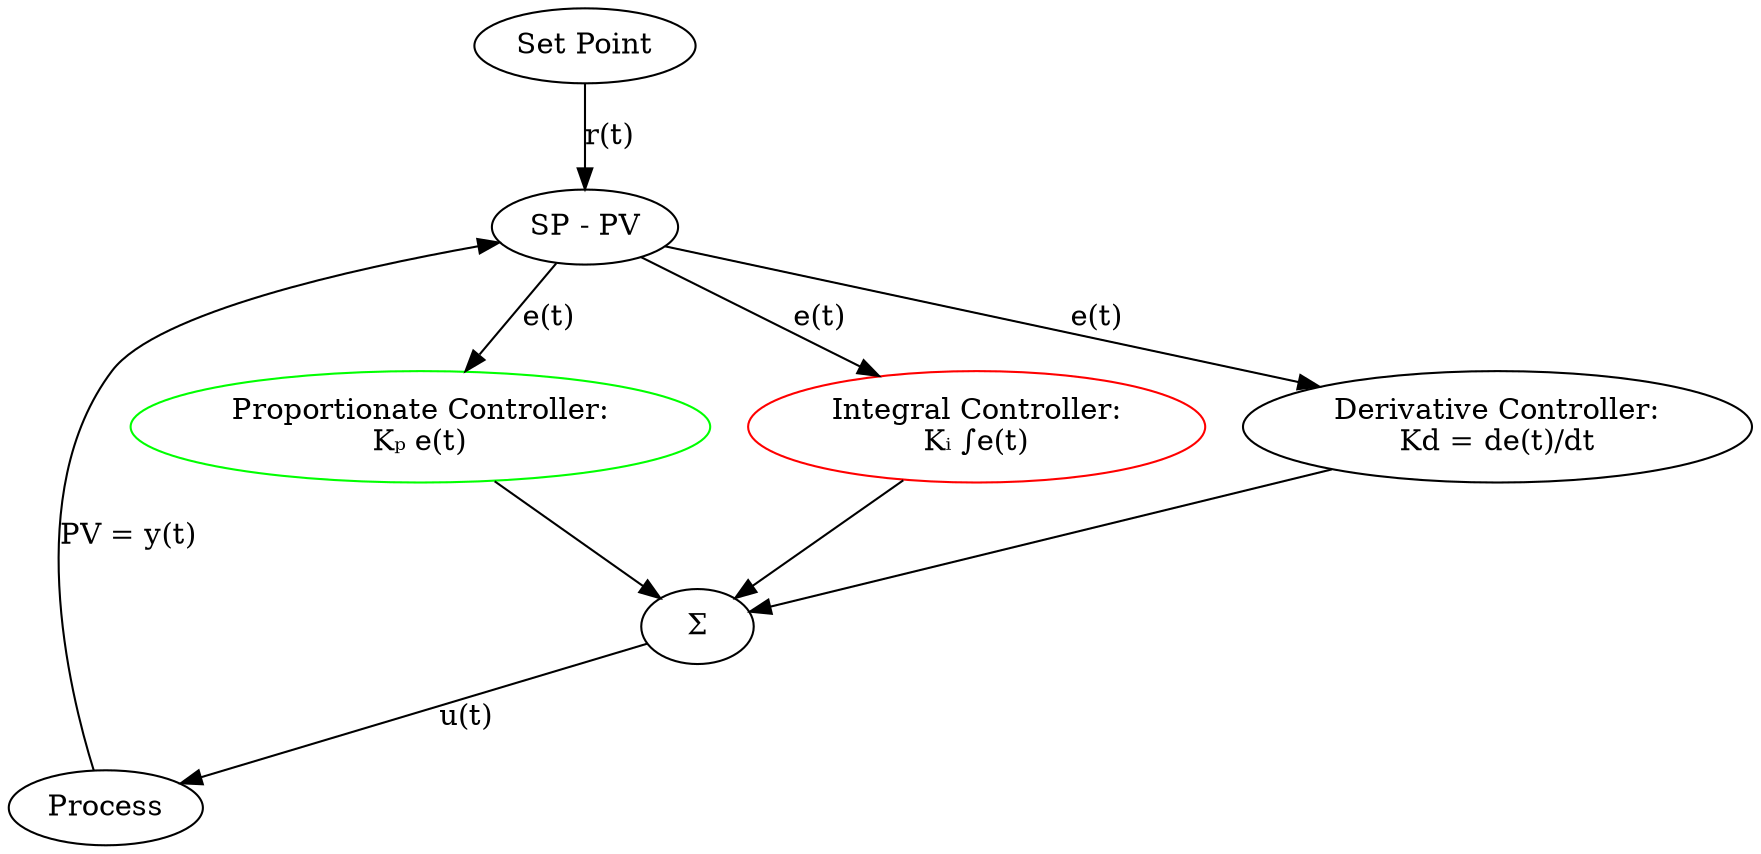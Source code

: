 digraph PID {
    SP [label="Set Point"];
    PR [label="Process"];
    S1 [label="SP - PV"];
    P  [color=green,label="Proportionate Controller:\nKₚ e(t)"];
    I  [color=red,label="Integral Controller:\nKᵢ ∫e(t)"];
    D  [label="Derivative Controller:\nKd = de(t)/dt"];
    S2 [label="Σ"];

    SP -> S1 [label="r(t)"];
    PR -> S1 [label="PV = y(t)"];
    S1 -> P  [label="e(t)"];
    S1 -> I  [label="e(t)"];
    S1 -> D  [label="e(t)"];
    P  -> S2;
    I  -> S2;
    D  -> S2;
    S2 -> PR [label="u(t)"];
}
